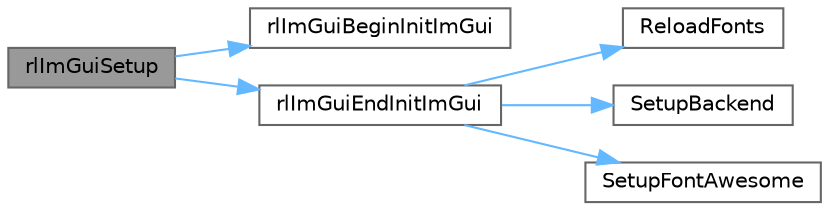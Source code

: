 digraph "rlImGuiSetup"
{
 // LATEX_PDF_SIZE
  bgcolor="transparent";
  edge [fontname=Helvetica,fontsize=10,labelfontname=Helvetica,labelfontsize=10];
  node [fontname=Helvetica,fontsize=10,shape=box,height=0.2,width=0.4];
  rankdir="LR";
  Node1 [id="Node000001",label="rlImGuiSetup",height=0.2,width=0.4,color="gray40", fillcolor="grey60", style="filled", fontcolor="black",tooltip="Sets up ImGui, loads fonts and themes Calls ImGui_ImplRaylib_Init and sets the theme...."];
  Node1 -> Node2 [id="edge1_Node000001_Node000002",color="steelblue1",style="solid",tooltip=" "];
  Node2 [id="Node000002",label="rlImGuiBeginInitImGui",height=0.2,width=0.4,color="grey40", fillcolor="white", style="filled",URL="$rl_im_gui_8cpp.html#ac4f7e99457a490dad2575f88984a2a37",tooltip="Custom initialization. Not needed if you call rlImGuiSetup. Only needed if you want to add custom set..."];
  Node1 -> Node3 [id="edge2_Node000001_Node000003",color="steelblue1",style="solid",tooltip=" "];
  Node3 [id="Node000003",label="rlImGuiEndInitImGui",height=0.2,width=0.4,color="grey40", fillcolor="white", style="filled",URL="$rl_im_gui_8cpp.html#a0ec7c68b95290b6d25468f5b2b1a4430",tooltip="End Custom initialization. Not needed if you call rlImGuiSetup. Only needed if you want to add custom..."];
  Node3 -> Node4 [id="edge3_Node000003_Node000004",color="steelblue1",style="solid",tooltip=" "];
  Node4 [id="Node000004",label="ReloadFonts",height=0.2,width=0.4,color="grey40", fillcolor="white", style="filled",URL="$rl_im_gui_8cpp.html#a8dad24903f90e62bee722f14fbdebd8e",tooltip=" "];
  Node3 -> Node5 [id="edge4_Node000003_Node000005",color="steelblue1",style="solid",tooltip=" "];
  Node5 [id="Node000005",label="SetupBackend",height=0.2,width=0.4,color="grey40", fillcolor="white", style="filled",URL="$rl_im_gui_8cpp.html#a4fbc5784854d8afb597c664b897110f0",tooltip=" "];
  Node3 -> Node6 [id="edge5_Node000003_Node000006",color="steelblue1",style="solid",tooltip=" "];
  Node6 [id="Node000006",label="SetupFontAwesome",height=0.2,width=0.4,color="grey40", fillcolor="white", style="filled",URL="$rl_im_gui_8cpp.html#aff23ef02031c5f9b977c36e6fed027fb",tooltip=" "];
}
